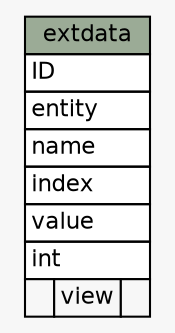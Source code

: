 // dot 2.38.0 on Windows 8.1 6.3
// SchemaSpy rev 590
digraph "extdata" {
  graph [
    rankdir="RL"
    bgcolor="#f7f7f7"
    nodesep="0.18"
    ranksep="0.46"
    fontname="Helvetica"
    fontsize="11"
  ];
  node [
    fontname="Helvetica"
    fontsize="11"
    shape="plaintext"
  ];
  edge [
    arrowsize="0.8"
  ];
  "extdata" [
    label=<
    <TABLE BORDER="0" CELLBORDER="1" CELLSPACING="0" BGCOLOR="#ffffff">
      <TR><TD COLSPAN="3" BGCOLOR="#9bab96" ALIGN="CENTER">extdata</TD></TR>
      <TR><TD PORT="ID" COLSPAN="3" ALIGN="LEFT">ID</TD></TR>
      <TR><TD PORT="entity" COLSPAN="3" ALIGN="LEFT">entity</TD></TR>
      <TR><TD PORT="name" COLSPAN="3" ALIGN="LEFT">name</TD></TR>
      <TR><TD PORT="index" COLSPAN="3" ALIGN="LEFT">index</TD></TR>
      <TR><TD PORT="value" COLSPAN="3" ALIGN="LEFT">value</TD></TR>
      <TR><TD PORT="int" COLSPAN="3" ALIGN="LEFT">int</TD></TR>
      <TR><TD ALIGN="LEFT" BGCOLOR="#f7f7f7">  </TD><TD ALIGN="RIGHT" BGCOLOR="#f7f7f7">view</TD><TD ALIGN="RIGHT" BGCOLOR="#f7f7f7">  </TD></TR>
    </TABLE>>
    URL="tables/extdata.html"
    tooltip="extdata"
  ];
}
